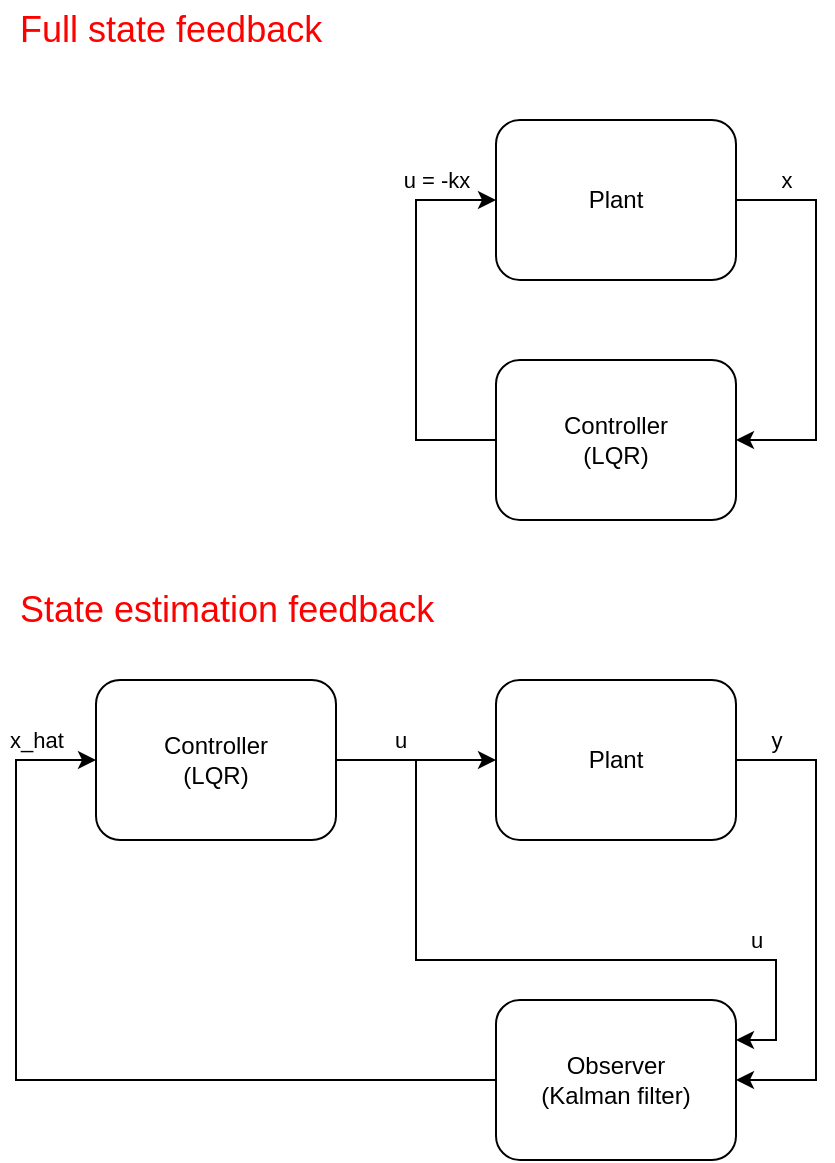 <mxfile version="26.0.14">
  <diagram name="Page-1" id="7SEAcI8mhZDO4gK0xqJv">
    <mxGraphModel dx="1406" dy="891" grid="1" gridSize="10" guides="1" tooltips="1" connect="1" arrows="1" fold="1" page="1" pageScale="1" pageWidth="850" pageHeight="1100" background="none" math="1" shadow="0">
      <root>
        <mxCell id="0" />
        <mxCell id="1" parent="0" />
        <mxCell id="jNEHD31s4Rs4TwqSO5Y9-8" style="edgeStyle=orthogonalEdgeStyle;rounded=0;orthogonalLoop=1;jettySize=auto;html=1;entryX=1;entryY=0.5;entryDx=0;entryDy=0;exitX=1;exitY=0.5;exitDx=0;exitDy=0;" parent="1" source="jNEHD31s4Rs4TwqSO5Y9-2" target="jNEHD31s4Rs4TwqSO5Y9-3" edge="1">
          <mxGeometry relative="1" as="geometry">
            <Array as="points">
              <mxPoint x="440" y="200" />
              <mxPoint x="440" y="320" />
            </Array>
          </mxGeometry>
        </mxCell>
        <mxCell id="jNEHD31s4Rs4TwqSO5Y9-11" value="x" style="edgeLabel;html=1;align=center;verticalAlign=middle;resizable=0;points=[];" parent="jNEHD31s4Rs4TwqSO5Y9-8" vertex="1" connectable="0">
          <mxGeometry x="-0.75" y="1" relative="1" as="geometry">
            <mxPoint y="-9" as="offset" />
          </mxGeometry>
        </mxCell>
        <mxCell id="jNEHD31s4Rs4TwqSO5Y9-2" value="Plant" style="rounded=1;whiteSpace=wrap;html=1;" parent="1" vertex="1">
          <mxGeometry x="280" y="160" width="120" height="80" as="geometry" />
        </mxCell>
        <mxCell id="jNEHD31s4Rs4TwqSO5Y9-3" value="Controller&lt;br&gt;(LQR)" style="rounded=1;whiteSpace=wrap;html=1;" parent="1" vertex="1">
          <mxGeometry x="280" y="280" width="120" height="80" as="geometry" />
        </mxCell>
        <mxCell id="jNEHD31s4Rs4TwqSO5Y9-5" value="" style="edgeStyle=orthogonalEdgeStyle;rounded=0;orthogonalLoop=1;jettySize=auto;html=1;exitX=0;exitY=0.5;exitDx=0;exitDy=0;entryX=0;entryY=0.5;entryDx=0;entryDy=0;" parent="1" source="jNEHD31s4Rs4TwqSO5Y9-3" target="jNEHD31s4Rs4TwqSO5Y9-2" edge="1">
          <mxGeometry relative="1" as="geometry">
            <mxPoint x="220" y="200" as="sourcePoint" />
            <Array as="points">
              <mxPoint x="240" y="320" />
              <mxPoint x="240" y="200" />
            </Array>
          </mxGeometry>
        </mxCell>
        <mxCell id="jNEHD31s4Rs4TwqSO5Y9-12" value="u = -kx" style="edgeLabel;html=1;align=center;verticalAlign=middle;resizable=0;points=[];" parent="jNEHD31s4Rs4TwqSO5Y9-5" vertex="1" connectable="0">
          <mxGeometry x="-0.13" relative="1" as="geometry">
            <mxPoint x="10" y="-83" as="offset" />
          </mxGeometry>
        </mxCell>
        <mxCell id="jNEHD31s4Rs4TwqSO5Y9-13" value="Full state feedback" style="text;html=1;align=left;verticalAlign=middle;whiteSpace=wrap;rounded=0;fontSize=18;fontColor=#FF0000;movable=1;resizable=1;rotatable=1;deletable=1;editable=1;locked=0;connectable=1;" parent="1" vertex="1">
          <mxGeometry x="40" y="100" width="210" height="30" as="geometry" />
        </mxCell>
        <mxCell id="IQXI2ts_KiW_VjEzkFpI-3" style="edgeStyle=orthogonalEdgeStyle;rounded=0;orthogonalLoop=1;jettySize=auto;html=1;exitX=1;exitY=0.5;exitDx=0;exitDy=0;entryX=1;entryY=0.5;entryDx=0;entryDy=0;" edge="1" parent="1" source="IQXI2ts_KiW_VjEzkFpI-1" target="IQXI2ts_KiW_VjEzkFpI-5">
          <mxGeometry relative="1" as="geometry">
            <mxPoint x="480" y="480" as="targetPoint" />
            <Array as="points">
              <mxPoint x="440" y="480" />
              <mxPoint x="440" y="640" />
            </Array>
          </mxGeometry>
        </mxCell>
        <mxCell id="IQXI2ts_KiW_VjEzkFpI-6" value="y" style="edgeLabel;html=1;align=center;verticalAlign=middle;resizable=0;points=[];" vertex="1" connectable="0" parent="IQXI2ts_KiW_VjEzkFpI-3">
          <mxGeometry x="-0.7" relative="1" as="geometry">
            <mxPoint x="-16" y="-10" as="offset" />
          </mxGeometry>
        </mxCell>
        <mxCell id="IQXI2ts_KiW_VjEzkFpI-1" value="Plant" style="rounded=1;whiteSpace=wrap;html=1;" vertex="1" parent="1">
          <mxGeometry x="280" y="440" width="120" height="80" as="geometry" />
        </mxCell>
        <mxCell id="IQXI2ts_KiW_VjEzkFpI-12" style="edgeStyle=orthogonalEdgeStyle;rounded=0;orthogonalLoop=1;jettySize=auto;html=1;exitX=0;exitY=0.5;exitDx=0;exitDy=0;entryX=0;entryY=0.5;entryDx=0;entryDy=0;" edge="1" parent="1" source="IQXI2ts_KiW_VjEzkFpI-5" target="IQXI2ts_KiW_VjEzkFpI-7">
          <mxGeometry relative="1" as="geometry">
            <Array as="points">
              <mxPoint x="40" y="640" />
              <mxPoint x="40" y="480" />
            </Array>
          </mxGeometry>
        </mxCell>
        <mxCell id="IQXI2ts_KiW_VjEzkFpI-13" value="x_hat" style="edgeLabel;html=1;align=center;verticalAlign=middle;resizable=0;points=[];" vertex="1" connectable="0" parent="IQXI2ts_KiW_VjEzkFpI-12">
          <mxGeometry x="0.9" y="-2" relative="1" as="geometry">
            <mxPoint x="-8" y="-12" as="offset" />
          </mxGeometry>
        </mxCell>
        <mxCell id="IQXI2ts_KiW_VjEzkFpI-5" value="Observer&lt;br&gt;(Kalman filter)" style="rounded=1;whiteSpace=wrap;html=1;" vertex="1" parent="1">
          <mxGeometry x="280" y="600" width="120" height="80" as="geometry" />
        </mxCell>
        <mxCell id="IQXI2ts_KiW_VjEzkFpI-8" style="edgeStyle=orthogonalEdgeStyle;rounded=0;orthogonalLoop=1;jettySize=auto;html=1;exitX=1;exitY=0.5;exitDx=0;exitDy=0;entryX=0;entryY=0.5;entryDx=0;entryDy=0;" edge="1" parent="1" source="IQXI2ts_KiW_VjEzkFpI-7" target="IQXI2ts_KiW_VjEzkFpI-1">
          <mxGeometry relative="1" as="geometry" />
        </mxCell>
        <mxCell id="IQXI2ts_KiW_VjEzkFpI-9" value="u" style="edgeLabel;html=1;align=center;verticalAlign=middle;resizable=0;points=[];" vertex="1" connectable="0" parent="IQXI2ts_KiW_VjEzkFpI-8">
          <mxGeometry x="-0.2" y="-1" relative="1" as="geometry">
            <mxPoint y="-11" as="offset" />
          </mxGeometry>
        </mxCell>
        <mxCell id="IQXI2ts_KiW_VjEzkFpI-10" style="edgeStyle=orthogonalEdgeStyle;rounded=0;orthogonalLoop=1;jettySize=auto;html=1;exitX=1;exitY=0.5;exitDx=0;exitDy=0;entryX=1;entryY=0.25;entryDx=0;entryDy=0;" edge="1" parent="1" source="IQXI2ts_KiW_VjEzkFpI-7" target="IQXI2ts_KiW_VjEzkFpI-5">
          <mxGeometry relative="1" as="geometry">
            <mxPoint x="200" y="420" as="sourcePoint" />
            <mxPoint x="400" y="560" as="targetPoint" />
            <Array as="points">
              <mxPoint x="240" y="480" />
              <mxPoint x="240" y="580" />
              <mxPoint x="420" y="580" />
              <mxPoint x="420" y="620" />
            </Array>
          </mxGeometry>
        </mxCell>
        <mxCell id="IQXI2ts_KiW_VjEzkFpI-11" value="u" style="edgeLabel;html=1;align=center;verticalAlign=middle;resizable=0;points=[];" vertex="1" connectable="0" parent="IQXI2ts_KiW_VjEzkFpI-10">
          <mxGeometry x="0.778" y="1" relative="1" as="geometry">
            <mxPoint x="-11" y="-28" as="offset" />
          </mxGeometry>
        </mxCell>
        <mxCell id="IQXI2ts_KiW_VjEzkFpI-7" value="Controller&lt;br&gt;(LQR)" style="rounded=1;whiteSpace=wrap;html=1;" vertex="1" parent="1">
          <mxGeometry x="80" y="440" width="120" height="80" as="geometry" />
        </mxCell>
        <mxCell id="IQXI2ts_KiW_VjEzkFpI-14" value="State estimation feedback" style="text;html=1;align=left;verticalAlign=middle;whiteSpace=wrap;rounded=0;fontSize=18;fontColor=#FF0000;movable=1;resizable=1;rotatable=1;deletable=1;editable=1;locked=0;connectable=1;" vertex="1" parent="1">
          <mxGeometry x="40" y="390" width="210" height="30" as="geometry" />
        </mxCell>
      </root>
    </mxGraphModel>
  </diagram>
</mxfile>
